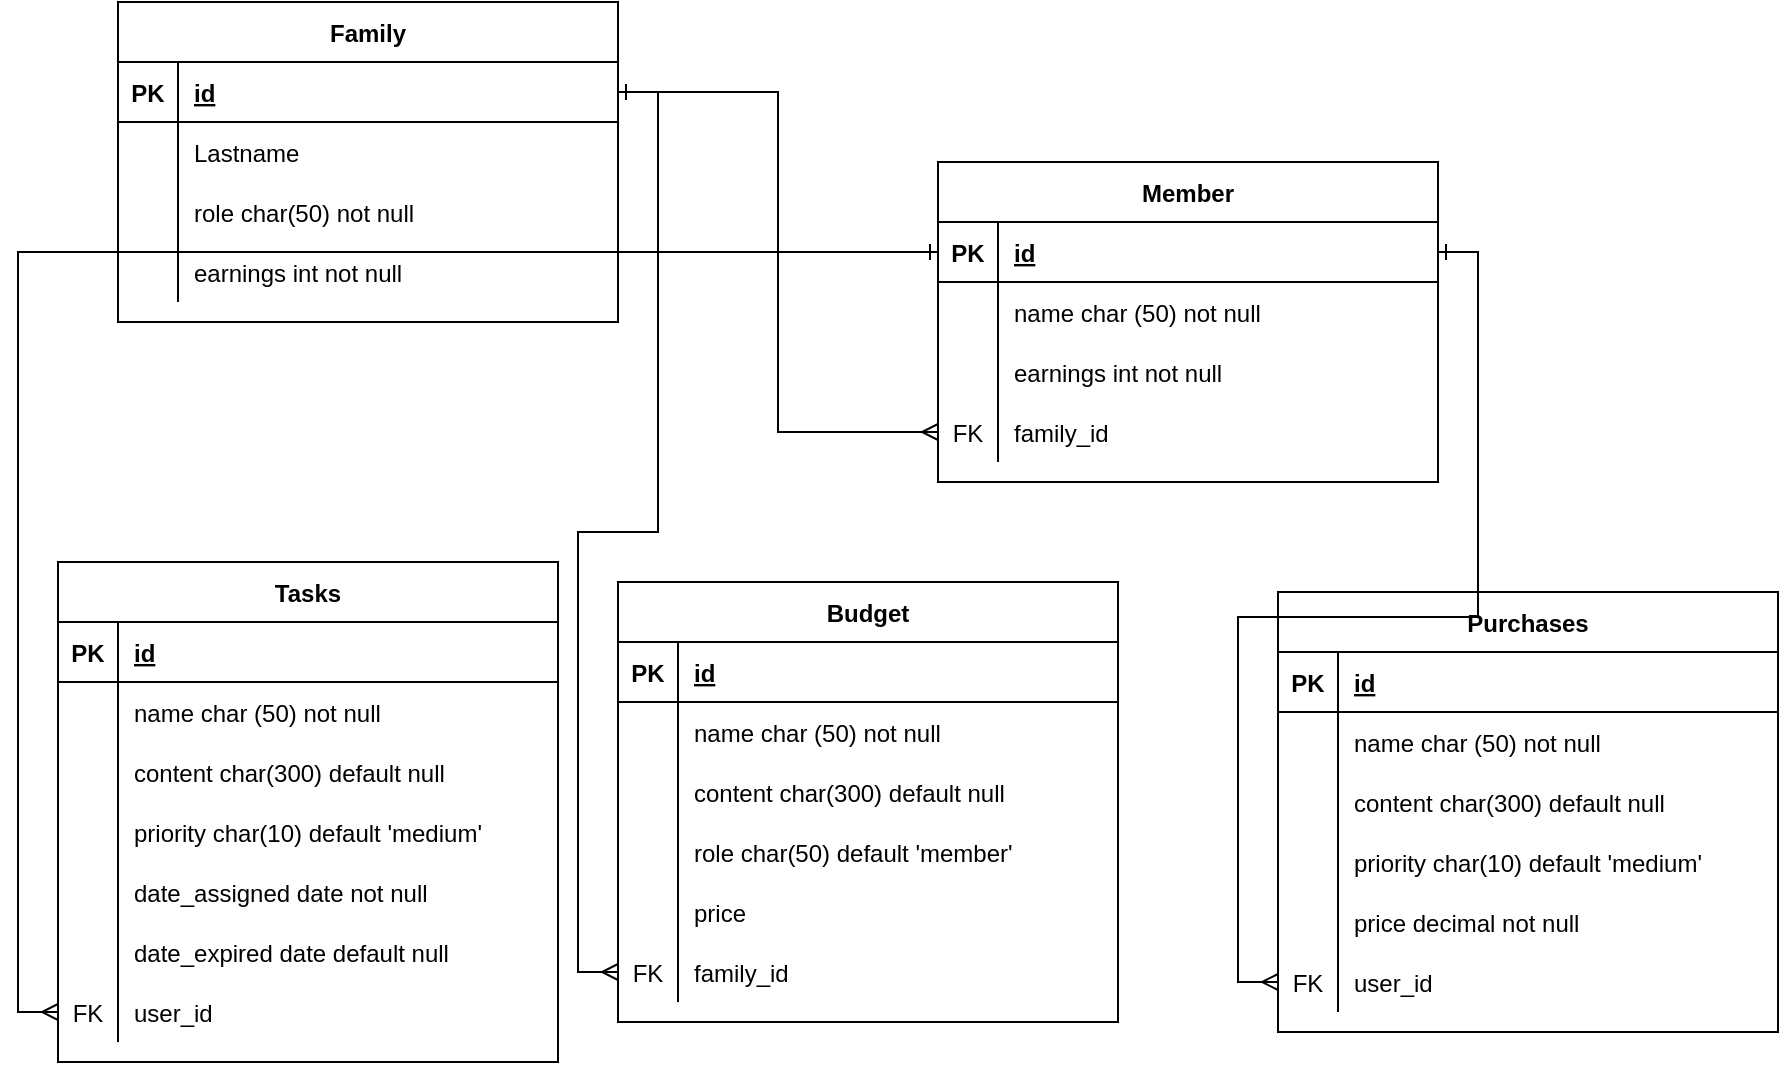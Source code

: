 <mxfile version="14.4.7" type="github">
  <diagram id="R2lEEEUBdFMjLlhIrx00" name="Page-1">
    <mxGraphModel dx="1038" dy="556" grid="1" gridSize="10" guides="1" tooltips="1" connect="1" arrows="1" fold="1" page="1" pageScale="1" pageWidth="850" pageHeight="1100" math="0" shadow="0" extFonts="Permanent Marker^https://fonts.googleapis.com/css?family=Permanent+Marker">
      <root>
        <mxCell id="0" />
        <mxCell id="1" parent="0" />
        <mxCell id="C-vyLk0tnHw3VtMMgP7b-23" value="Tasks" style="shape=table;startSize=30;container=1;collapsible=1;childLayout=tableLayout;fixedRows=1;rowLines=0;fontStyle=1;align=center;resizeLast=1;" parent="1" vertex="1">
          <mxGeometry x="30" y="370" width="250" height="250" as="geometry" />
        </mxCell>
        <mxCell id="C-vyLk0tnHw3VtMMgP7b-24" value="" style="shape=partialRectangle;collapsible=0;dropTarget=0;pointerEvents=0;fillColor=none;points=[[0,0.5],[1,0.5]];portConstraint=eastwest;top=0;left=0;right=0;bottom=1;" parent="C-vyLk0tnHw3VtMMgP7b-23" vertex="1">
          <mxGeometry y="30" width="250" height="30" as="geometry" />
        </mxCell>
        <mxCell id="C-vyLk0tnHw3VtMMgP7b-25" value="PK" style="shape=partialRectangle;overflow=hidden;connectable=0;fillColor=none;top=0;left=0;bottom=0;right=0;fontStyle=1;" parent="C-vyLk0tnHw3VtMMgP7b-24" vertex="1">
          <mxGeometry width="30" height="30" as="geometry" />
        </mxCell>
        <mxCell id="C-vyLk0tnHw3VtMMgP7b-26" value="id" style="shape=partialRectangle;overflow=hidden;connectable=0;fillColor=none;top=0;left=0;bottom=0;right=0;align=left;spacingLeft=6;fontStyle=5;" parent="C-vyLk0tnHw3VtMMgP7b-24" vertex="1">
          <mxGeometry x="30" width="220" height="30" as="geometry" />
        </mxCell>
        <mxCell id="C-vyLk0tnHw3VtMMgP7b-27" value="" style="shape=partialRectangle;collapsible=0;dropTarget=0;pointerEvents=0;fillColor=none;points=[[0,0.5],[1,0.5]];portConstraint=eastwest;top=0;left=0;right=0;bottom=0;" parent="C-vyLk0tnHw3VtMMgP7b-23" vertex="1">
          <mxGeometry y="60" width="250" height="30" as="geometry" />
        </mxCell>
        <mxCell id="C-vyLk0tnHw3VtMMgP7b-28" value="" style="shape=partialRectangle;overflow=hidden;connectable=0;fillColor=none;top=0;left=0;bottom=0;right=0;" parent="C-vyLk0tnHw3VtMMgP7b-27" vertex="1">
          <mxGeometry width="30" height="30" as="geometry" />
        </mxCell>
        <mxCell id="C-vyLk0tnHw3VtMMgP7b-29" value="name char (50) not null" style="shape=partialRectangle;overflow=hidden;connectable=0;fillColor=none;top=0;left=0;bottom=0;right=0;align=left;spacingLeft=6;" parent="C-vyLk0tnHw3VtMMgP7b-27" vertex="1">
          <mxGeometry x="30" width="220" height="30" as="geometry" />
        </mxCell>
        <mxCell id="HQtP-VgrhUYMvld-OhU8-2" value="" style="shape=partialRectangle;collapsible=0;dropTarget=0;pointerEvents=0;fillColor=none;points=[[0,0.5],[1,0.5]];portConstraint=eastwest;top=0;left=0;right=0;bottom=0;" parent="C-vyLk0tnHw3VtMMgP7b-23" vertex="1">
          <mxGeometry y="90" width="250" height="30" as="geometry" />
        </mxCell>
        <mxCell id="HQtP-VgrhUYMvld-OhU8-3" value="" style="shape=partialRectangle;overflow=hidden;connectable=0;fillColor=none;top=0;left=0;bottom=0;right=0;" parent="HQtP-VgrhUYMvld-OhU8-2" vertex="1">
          <mxGeometry width="30" height="30" as="geometry" />
        </mxCell>
        <mxCell id="HQtP-VgrhUYMvld-OhU8-4" value="content char(300) default null" style="shape=partialRectangle;overflow=hidden;connectable=0;fillColor=none;top=0;left=0;bottom=0;right=0;align=left;spacingLeft=6;" parent="HQtP-VgrhUYMvld-OhU8-2" vertex="1">
          <mxGeometry x="30" width="220" height="30" as="geometry" />
        </mxCell>
        <mxCell id="HQtP-VgrhUYMvld-OhU8-5" value="" style="shape=partialRectangle;collapsible=0;dropTarget=0;pointerEvents=0;fillColor=none;points=[[0,0.5],[1,0.5]];portConstraint=eastwest;top=0;left=0;right=0;bottom=0;" parent="C-vyLk0tnHw3VtMMgP7b-23" vertex="1">
          <mxGeometry y="120" width="250" height="30" as="geometry" />
        </mxCell>
        <mxCell id="HQtP-VgrhUYMvld-OhU8-6" value="" style="shape=partialRectangle;overflow=hidden;connectable=0;fillColor=none;top=0;left=0;bottom=0;right=0;" parent="HQtP-VgrhUYMvld-OhU8-5" vertex="1">
          <mxGeometry width="30" height="30" as="geometry" />
        </mxCell>
        <mxCell id="HQtP-VgrhUYMvld-OhU8-7" value="priority char(10) default &#39;medium&#39;" style="shape=partialRectangle;overflow=hidden;connectable=0;fillColor=none;top=0;left=0;bottom=0;right=0;align=left;spacingLeft=6;" parent="HQtP-VgrhUYMvld-OhU8-5" vertex="1">
          <mxGeometry x="30" width="220" height="30" as="geometry" />
        </mxCell>
        <mxCell id="HQtP-VgrhUYMvld-OhU8-8" value="" style="shape=partialRectangle;collapsible=0;dropTarget=0;pointerEvents=0;fillColor=none;points=[[0,0.5],[1,0.5]];portConstraint=eastwest;top=0;left=0;right=0;bottom=0;" parent="C-vyLk0tnHw3VtMMgP7b-23" vertex="1">
          <mxGeometry y="150" width="250" height="30" as="geometry" />
        </mxCell>
        <mxCell id="HQtP-VgrhUYMvld-OhU8-9" value="" style="shape=partialRectangle;overflow=hidden;connectable=0;fillColor=none;top=0;left=0;bottom=0;right=0;" parent="HQtP-VgrhUYMvld-OhU8-8" vertex="1">
          <mxGeometry width="30" height="30" as="geometry" />
        </mxCell>
        <mxCell id="HQtP-VgrhUYMvld-OhU8-10" value="date_assigned date not null" style="shape=partialRectangle;overflow=hidden;connectable=0;fillColor=none;top=0;left=0;bottom=0;right=0;align=left;spacingLeft=6;" parent="HQtP-VgrhUYMvld-OhU8-8" vertex="1">
          <mxGeometry x="30" width="220" height="30" as="geometry" />
        </mxCell>
        <mxCell id="HQtP-VgrhUYMvld-OhU8-27" value="" style="shape=partialRectangle;collapsible=0;dropTarget=0;pointerEvents=0;fillColor=none;points=[[0,0.5],[1,0.5]];portConstraint=eastwest;top=0;left=0;right=0;bottom=0;" parent="C-vyLk0tnHw3VtMMgP7b-23" vertex="1">
          <mxGeometry y="180" width="250" height="30" as="geometry" />
        </mxCell>
        <mxCell id="HQtP-VgrhUYMvld-OhU8-28" value="" style="shape=partialRectangle;overflow=hidden;connectable=0;fillColor=none;top=0;left=0;bottom=0;right=0;" parent="HQtP-VgrhUYMvld-OhU8-27" vertex="1">
          <mxGeometry width="30" height="30" as="geometry" />
        </mxCell>
        <mxCell id="HQtP-VgrhUYMvld-OhU8-29" value="date_expired date default null" style="shape=partialRectangle;overflow=hidden;connectable=0;fillColor=none;top=0;left=0;bottom=0;right=0;align=left;spacingLeft=6;" parent="HQtP-VgrhUYMvld-OhU8-27" vertex="1">
          <mxGeometry x="30" width="220" height="30" as="geometry" />
        </mxCell>
        <mxCell id="y6ndqs-PHwYjV7LoFnTt-1" value="" style="shape=partialRectangle;collapsible=0;dropTarget=0;pointerEvents=0;fillColor=none;points=[[0,0.5],[1,0.5]];portConstraint=eastwest;top=0;left=0;right=0;bottom=0;" vertex="1" parent="C-vyLk0tnHw3VtMMgP7b-23">
          <mxGeometry y="210" width="250" height="30" as="geometry" />
        </mxCell>
        <mxCell id="y6ndqs-PHwYjV7LoFnTt-2" value="FK" style="shape=partialRectangle;overflow=hidden;connectable=0;fillColor=none;top=0;left=0;bottom=0;right=0;" vertex="1" parent="y6ndqs-PHwYjV7LoFnTt-1">
          <mxGeometry width="30" height="30" as="geometry" />
        </mxCell>
        <mxCell id="y6ndqs-PHwYjV7LoFnTt-3" value="user_id " style="shape=partialRectangle;overflow=hidden;connectable=0;fillColor=none;top=0;left=0;bottom=0;right=0;align=left;spacingLeft=6;" vertex="1" parent="y6ndqs-PHwYjV7LoFnTt-1">
          <mxGeometry x="30" width="220" height="30" as="geometry" />
        </mxCell>
        <mxCell id="pjhynxvLelKL9wIOZ6CZ-1" value="Purchases" style="shape=table;startSize=30;container=1;collapsible=1;childLayout=tableLayout;fixedRows=1;rowLines=0;fontStyle=1;align=center;resizeLast=1;" parent="1" vertex="1">
          <mxGeometry x="640" y="385" width="250" height="220" as="geometry" />
        </mxCell>
        <mxCell id="pjhynxvLelKL9wIOZ6CZ-2" value="" style="shape=partialRectangle;collapsible=0;dropTarget=0;pointerEvents=0;fillColor=none;points=[[0,0.5],[1,0.5]];portConstraint=eastwest;top=0;left=0;right=0;bottom=1;" parent="pjhynxvLelKL9wIOZ6CZ-1" vertex="1">
          <mxGeometry y="30" width="250" height="30" as="geometry" />
        </mxCell>
        <mxCell id="pjhynxvLelKL9wIOZ6CZ-3" value="PK" style="shape=partialRectangle;overflow=hidden;connectable=0;fillColor=none;top=0;left=0;bottom=0;right=0;fontStyle=1;" parent="pjhynxvLelKL9wIOZ6CZ-2" vertex="1">
          <mxGeometry width="30" height="30" as="geometry" />
        </mxCell>
        <mxCell id="pjhynxvLelKL9wIOZ6CZ-4" value="id" style="shape=partialRectangle;overflow=hidden;connectable=0;fillColor=none;top=0;left=0;bottom=0;right=0;align=left;spacingLeft=6;fontStyle=5;" parent="pjhynxvLelKL9wIOZ6CZ-2" vertex="1">
          <mxGeometry x="30" width="220" height="30" as="geometry" />
        </mxCell>
        <mxCell id="pjhynxvLelKL9wIOZ6CZ-5" value="" style="shape=partialRectangle;collapsible=0;dropTarget=0;pointerEvents=0;fillColor=none;points=[[0,0.5],[1,0.5]];portConstraint=eastwest;top=0;left=0;right=0;bottom=0;" parent="pjhynxvLelKL9wIOZ6CZ-1" vertex="1">
          <mxGeometry y="60" width="250" height="30" as="geometry" />
        </mxCell>
        <mxCell id="pjhynxvLelKL9wIOZ6CZ-6" value="" style="shape=partialRectangle;overflow=hidden;connectable=0;fillColor=none;top=0;left=0;bottom=0;right=0;" parent="pjhynxvLelKL9wIOZ6CZ-5" vertex="1">
          <mxGeometry width="30" height="30" as="geometry" />
        </mxCell>
        <mxCell id="pjhynxvLelKL9wIOZ6CZ-7" value="name char (50) not null" style="shape=partialRectangle;overflow=hidden;connectable=0;fillColor=none;top=0;left=0;bottom=0;right=0;align=left;spacingLeft=6;" parent="pjhynxvLelKL9wIOZ6CZ-5" vertex="1">
          <mxGeometry x="30" width="220" height="30" as="geometry" />
        </mxCell>
        <mxCell id="pjhynxvLelKL9wIOZ6CZ-8" value="" style="shape=partialRectangle;collapsible=0;dropTarget=0;pointerEvents=0;fillColor=none;points=[[0,0.5],[1,0.5]];portConstraint=eastwest;top=0;left=0;right=0;bottom=0;" parent="pjhynxvLelKL9wIOZ6CZ-1" vertex="1">
          <mxGeometry y="90" width="250" height="30" as="geometry" />
        </mxCell>
        <mxCell id="pjhynxvLelKL9wIOZ6CZ-9" value="" style="shape=partialRectangle;overflow=hidden;connectable=0;fillColor=none;top=0;left=0;bottom=0;right=0;" parent="pjhynxvLelKL9wIOZ6CZ-8" vertex="1">
          <mxGeometry width="30" height="30" as="geometry" />
        </mxCell>
        <mxCell id="pjhynxvLelKL9wIOZ6CZ-10" value="content char(300) default null" style="shape=partialRectangle;overflow=hidden;connectable=0;fillColor=none;top=0;left=0;bottom=0;right=0;align=left;spacingLeft=6;" parent="pjhynxvLelKL9wIOZ6CZ-8" vertex="1">
          <mxGeometry x="30" width="220" height="30" as="geometry" />
        </mxCell>
        <mxCell id="pjhynxvLelKL9wIOZ6CZ-11" value="" style="shape=partialRectangle;collapsible=0;dropTarget=0;pointerEvents=0;fillColor=none;points=[[0,0.5],[1,0.5]];portConstraint=eastwest;top=0;left=0;right=0;bottom=0;" parent="pjhynxvLelKL9wIOZ6CZ-1" vertex="1">
          <mxGeometry y="120" width="250" height="30" as="geometry" />
        </mxCell>
        <mxCell id="pjhynxvLelKL9wIOZ6CZ-12" value="" style="shape=partialRectangle;overflow=hidden;connectable=0;fillColor=none;top=0;left=0;bottom=0;right=0;" parent="pjhynxvLelKL9wIOZ6CZ-11" vertex="1">
          <mxGeometry width="30" height="30" as="geometry" />
        </mxCell>
        <mxCell id="pjhynxvLelKL9wIOZ6CZ-13" value="priority char(10) default &#39;medium&#39;" style="shape=partialRectangle;overflow=hidden;connectable=0;fillColor=none;top=0;left=0;bottom=0;right=0;align=left;spacingLeft=6;" parent="pjhynxvLelKL9wIOZ6CZ-11" vertex="1">
          <mxGeometry x="30" width="220" height="30" as="geometry" />
        </mxCell>
        <mxCell id="pjhynxvLelKL9wIOZ6CZ-20" value="" style="shape=partialRectangle;collapsible=0;dropTarget=0;pointerEvents=0;fillColor=none;points=[[0,0.5],[1,0.5]];portConstraint=eastwest;top=0;left=0;right=0;bottom=0;" parent="pjhynxvLelKL9wIOZ6CZ-1" vertex="1">
          <mxGeometry y="150" width="250" height="30" as="geometry" />
        </mxCell>
        <mxCell id="pjhynxvLelKL9wIOZ6CZ-21" value="" style="shape=partialRectangle;overflow=hidden;connectable=0;fillColor=none;top=0;left=0;bottom=0;right=0;" parent="pjhynxvLelKL9wIOZ6CZ-20" vertex="1">
          <mxGeometry width="30" height="30" as="geometry" />
        </mxCell>
        <mxCell id="pjhynxvLelKL9wIOZ6CZ-22" value="price decimal not null" style="shape=partialRectangle;overflow=hidden;connectable=0;fillColor=none;top=0;left=0;bottom=0;right=0;align=left;spacingLeft=6;" parent="pjhynxvLelKL9wIOZ6CZ-20" vertex="1">
          <mxGeometry x="30" width="220" height="30" as="geometry" />
        </mxCell>
        <mxCell id="y6ndqs-PHwYjV7LoFnTt-7" value="" style="shape=partialRectangle;collapsible=0;dropTarget=0;pointerEvents=0;fillColor=none;points=[[0,0.5],[1,0.5]];portConstraint=eastwest;top=0;left=0;right=0;bottom=0;" vertex="1" parent="pjhynxvLelKL9wIOZ6CZ-1">
          <mxGeometry y="180" width="250" height="30" as="geometry" />
        </mxCell>
        <mxCell id="y6ndqs-PHwYjV7LoFnTt-8" value="FK" style="shape=partialRectangle;overflow=hidden;connectable=0;fillColor=none;top=0;left=0;bottom=0;right=0;" vertex="1" parent="y6ndqs-PHwYjV7LoFnTt-7">
          <mxGeometry width="30" height="30" as="geometry" />
        </mxCell>
        <mxCell id="y6ndqs-PHwYjV7LoFnTt-9" value="user_id" style="shape=partialRectangle;overflow=hidden;connectable=0;fillColor=none;top=0;left=0;bottom=0;right=0;align=left;spacingLeft=6;" vertex="1" parent="y6ndqs-PHwYjV7LoFnTt-7">
          <mxGeometry x="30" width="220" height="30" as="geometry" />
        </mxCell>
        <mxCell id="pjhynxvLelKL9wIOZ6CZ-23" value="Budget" style="shape=table;startSize=30;container=1;collapsible=1;childLayout=tableLayout;fixedRows=1;rowLines=0;fontStyle=1;align=center;resizeLast=1;" parent="1" vertex="1">
          <mxGeometry x="310" y="380" width="250" height="220" as="geometry" />
        </mxCell>
        <mxCell id="pjhynxvLelKL9wIOZ6CZ-24" value="" style="shape=partialRectangle;collapsible=0;dropTarget=0;pointerEvents=0;fillColor=none;points=[[0,0.5],[1,0.5]];portConstraint=eastwest;top=0;left=0;right=0;bottom=1;" parent="pjhynxvLelKL9wIOZ6CZ-23" vertex="1">
          <mxGeometry y="30" width="250" height="30" as="geometry" />
        </mxCell>
        <mxCell id="pjhynxvLelKL9wIOZ6CZ-25" value="PK" style="shape=partialRectangle;overflow=hidden;connectable=0;fillColor=none;top=0;left=0;bottom=0;right=0;fontStyle=1;" parent="pjhynxvLelKL9wIOZ6CZ-24" vertex="1">
          <mxGeometry width="30" height="30" as="geometry" />
        </mxCell>
        <mxCell id="pjhynxvLelKL9wIOZ6CZ-26" value="id" style="shape=partialRectangle;overflow=hidden;connectable=0;fillColor=none;top=0;left=0;bottom=0;right=0;align=left;spacingLeft=6;fontStyle=5;" parent="pjhynxvLelKL9wIOZ6CZ-24" vertex="1">
          <mxGeometry x="30" width="220" height="30" as="geometry" />
        </mxCell>
        <mxCell id="pjhynxvLelKL9wIOZ6CZ-27" value="" style="shape=partialRectangle;collapsible=0;dropTarget=0;pointerEvents=0;fillColor=none;points=[[0,0.5],[1,0.5]];portConstraint=eastwest;top=0;left=0;right=0;bottom=0;" parent="pjhynxvLelKL9wIOZ6CZ-23" vertex="1">
          <mxGeometry y="60" width="250" height="30" as="geometry" />
        </mxCell>
        <mxCell id="pjhynxvLelKL9wIOZ6CZ-28" value="" style="shape=partialRectangle;overflow=hidden;connectable=0;fillColor=none;top=0;left=0;bottom=0;right=0;" parent="pjhynxvLelKL9wIOZ6CZ-27" vertex="1">
          <mxGeometry width="30" height="30" as="geometry" />
        </mxCell>
        <mxCell id="pjhynxvLelKL9wIOZ6CZ-29" value="name char (50) not null" style="shape=partialRectangle;overflow=hidden;connectable=0;fillColor=none;top=0;left=0;bottom=0;right=0;align=left;spacingLeft=6;" parent="pjhynxvLelKL9wIOZ6CZ-27" vertex="1">
          <mxGeometry x="30" width="220" height="30" as="geometry" />
        </mxCell>
        <mxCell id="pjhynxvLelKL9wIOZ6CZ-30" value="" style="shape=partialRectangle;collapsible=0;dropTarget=0;pointerEvents=0;fillColor=none;points=[[0,0.5],[1,0.5]];portConstraint=eastwest;top=0;left=0;right=0;bottom=0;" parent="pjhynxvLelKL9wIOZ6CZ-23" vertex="1">
          <mxGeometry y="90" width="250" height="30" as="geometry" />
        </mxCell>
        <mxCell id="pjhynxvLelKL9wIOZ6CZ-31" value="" style="shape=partialRectangle;overflow=hidden;connectable=0;fillColor=none;top=0;left=0;bottom=0;right=0;" parent="pjhynxvLelKL9wIOZ6CZ-30" vertex="1">
          <mxGeometry width="30" height="30" as="geometry" />
        </mxCell>
        <mxCell id="pjhynxvLelKL9wIOZ6CZ-32" value="content char(300) default null" style="shape=partialRectangle;overflow=hidden;connectable=0;fillColor=none;top=0;left=0;bottom=0;right=0;align=left;spacingLeft=6;" parent="pjhynxvLelKL9wIOZ6CZ-30" vertex="1">
          <mxGeometry x="30" width="220" height="30" as="geometry" />
        </mxCell>
        <mxCell id="pjhynxvLelKL9wIOZ6CZ-33" value="" style="shape=partialRectangle;collapsible=0;dropTarget=0;pointerEvents=0;fillColor=none;points=[[0,0.5],[1,0.5]];portConstraint=eastwest;top=0;left=0;right=0;bottom=0;" parent="pjhynxvLelKL9wIOZ6CZ-23" vertex="1">
          <mxGeometry y="120" width="250" height="30" as="geometry" />
        </mxCell>
        <mxCell id="pjhynxvLelKL9wIOZ6CZ-34" value="" style="shape=partialRectangle;overflow=hidden;connectable=0;fillColor=none;top=0;left=0;bottom=0;right=0;" parent="pjhynxvLelKL9wIOZ6CZ-33" vertex="1">
          <mxGeometry width="30" height="30" as="geometry" />
        </mxCell>
        <mxCell id="pjhynxvLelKL9wIOZ6CZ-35" value="role char(50) default &#39;member&#39;" style="shape=partialRectangle;overflow=hidden;connectable=0;fillColor=none;top=0;left=0;bottom=0;right=0;align=left;spacingLeft=6;" parent="pjhynxvLelKL9wIOZ6CZ-33" vertex="1">
          <mxGeometry x="30" width="220" height="30" as="geometry" />
        </mxCell>
        <mxCell id="pjhynxvLelKL9wIOZ6CZ-36" value="" style="shape=partialRectangle;collapsible=0;dropTarget=0;pointerEvents=0;fillColor=none;points=[[0,0.5],[1,0.5]];portConstraint=eastwest;top=0;left=0;right=0;bottom=0;" parent="pjhynxvLelKL9wIOZ6CZ-23" vertex="1">
          <mxGeometry y="150" width="250" height="30" as="geometry" />
        </mxCell>
        <mxCell id="pjhynxvLelKL9wIOZ6CZ-37" value="" style="shape=partialRectangle;overflow=hidden;connectable=0;fillColor=none;top=0;left=0;bottom=0;right=0;" parent="pjhynxvLelKL9wIOZ6CZ-36" vertex="1">
          <mxGeometry width="30" height="30" as="geometry" />
        </mxCell>
        <mxCell id="pjhynxvLelKL9wIOZ6CZ-38" value="price " style="shape=partialRectangle;overflow=hidden;connectable=0;fillColor=none;top=0;left=0;bottom=0;right=0;align=left;spacingLeft=6;" parent="pjhynxvLelKL9wIOZ6CZ-36" vertex="1">
          <mxGeometry x="30" width="220" height="30" as="geometry" />
        </mxCell>
        <mxCell id="y6ndqs-PHwYjV7LoFnTt-4" value="" style="shape=partialRectangle;collapsible=0;dropTarget=0;pointerEvents=0;fillColor=none;points=[[0,0.5],[1,0.5]];portConstraint=eastwest;top=0;left=0;right=0;bottom=0;" vertex="1" parent="pjhynxvLelKL9wIOZ6CZ-23">
          <mxGeometry y="180" width="250" height="30" as="geometry" />
        </mxCell>
        <mxCell id="y6ndqs-PHwYjV7LoFnTt-5" value="FK" style="shape=partialRectangle;overflow=hidden;connectable=0;fillColor=none;top=0;left=0;bottom=0;right=0;" vertex="1" parent="y6ndqs-PHwYjV7LoFnTt-4">
          <mxGeometry width="30" height="30" as="geometry" />
        </mxCell>
        <mxCell id="y6ndqs-PHwYjV7LoFnTt-6" value="family_id" style="shape=partialRectangle;overflow=hidden;connectable=0;fillColor=none;top=0;left=0;bottom=0;right=0;align=left;spacingLeft=6;" vertex="1" parent="y6ndqs-PHwYjV7LoFnTt-4">
          <mxGeometry x="30" width="220" height="30" as="geometry" />
        </mxCell>
        <mxCell id="XOtWhddprqe693u_wXZd-1" value="Member" style="shape=table;startSize=30;container=1;collapsible=1;childLayout=tableLayout;fixedRows=1;rowLines=0;fontStyle=1;align=center;resizeLast=1;" parent="1" vertex="1">
          <mxGeometry x="470" y="170" width="250" height="160" as="geometry" />
        </mxCell>
        <mxCell id="XOtWhddprqe693u_wXZd-2" value="" style="shape=partialRectangle;collapsible=0;dropTarget=0;pointerEvents=0;fillColor=none;points=[[0,0.5],[1,0.5]];portConstraint=eastwest;top=0;left=0;right=0;bottom=1;" parent="XOtWhddprqe693u_wXZd-1" vertex="1">
          <mxGeometry y="30" width="250" height="30" as="geometry" />
        </mxCell>
        <mxCell id="XOtWhddprqe693u_wXZd-3" value="PK" style="shape=partialRectangle;overflow=hidden;connectable=0;fillColor=none;top=0;left=0;bottom=0;right=0;fontStyle=1;" parent="XOtWhddprqe693u_wXZd-2" vertex="1">
          <mxGeometry width="30" height="30" as="geometry" />
        </mxCell>
        <mxCell id="XOtWhddprqe693u_wXZd-4" value="id" style="shape=partialRectangle;overflow=hidden;connectable=0;fillColor=none;top=0;left=0;bottom=0;right=0;align=left;spacingLeft=6;fontStyle=5;" parent="XOtWhddprqe693u_wXZd-2" vertex="1">
          <mxGeometry x="30" width="220" height="30" as="geometry" />
        </mxCell>
        <mxCell id="XOtWhddprqe693u_wXZd-5" value="" style="shape=partialRectangle;collapsible=0;dropTarget=0;pointerEvents=0;fillColor=none;points=[[0,0.5],[1,0.5]];portConstraint=eastwest;top=0;left=0;right=0;bottom=0;" parent="XOtWhddprqe693u_wXZd-1" vertex="1">
          <mxGeometry y="60" width="250" height="30" as="geometry" />
        </mxCell>
        <mxCell id="XOtWhddprqe693u_wXZd-6" value="" style="shape=partialRectangle;overflow=hidden;connectable=0;fillColor=none;top=0;left=0;bottom=0;right=0;" parent="XOtWhddprqe693u_wXZd-5" vertex="1">
          <mxGeometry width="30" height="30" as="geometry" />
        </mxCell>
        <mxCell id="XOtWhddprqe693u_wXZd-7" value="name char (50) not null" style="shape=partialRectangle;overflow=hidden;connectable=0;fillColor=none;top=0;left=0;bottom=0;right=0;align=left;spacingLeft=6;" parent="XOtWhddprqe693u_wXZd-5" vertex="1">
          <mxGeometry x="30" width="220" height="30" as="geometry" />
        </mxCell>
        <mxCell id="XOtWhddprqe693u_wXZd-11" value="" style="shape=partialRectangle;collapsible=0;dropTarget=0;pointerEvents=0;fillColor=none;points=[[0,0.5],[1,0.5]];portConstraint=eastwest;top=0;left=0;right=0;bottom=0;" parent="XOtWhddprqe693u_wXZd-1" vertex="1">
          <mxGeometry y="90" width="250" height="30" as="geometry" />
        </mxCell>
        <mxCell id="XOtWhddprqe693u_wXZd-12" value="" style="shape=partialRectangle;overflow=hidden;connectable=0;fillColor=none;top=0;left=0;bottom=0;right=0;" parent="XOtWhddprqe693u_wXZd-11" vertex="1">
          <mxGeometry width="30" height="30" as="geometry" />
        </mxCell>
        <mxCell id="XOtWhddprqe693u_wXZd-13" value="earnings int not null" style="shape=partialRectangle;overflow=hidden;connectable=0;fillColor=none;top=0;left=0;bottom=0;right=0;align=left;spacingLeft=6;" parent="XOtWhddprqe693u_wXZd-11" vertex="1">
          <mxGeometry x="30" width="220" height="30" as="geometry" />
        </mxCell>
        <mxCell id="y6ndqs-PHwYjV7LoFnTt-13" value="" style="shape=partialRectangle;collapsible=0;dropTarget=0;pointerEvents=0;fillColor=none;points=[[0,0.5],[1,0.5]];portConstraint=eastwest;top=0;left=0;right=0;bottom=0;" vertex="1" parent="XOtWhddprqe693u_wXZd-1">
          <mxGeometry y="120" width="250" height="30" as="geometry" />
        </mxCell>
        <mxCell id="y6ndqs-PHwYjV7LoFnTt-14" value="FK" style="shape=partialRectangle;overflow=hidden;connectable=0;fillColor=none;top=0;left=0;bottom=0;right=0;" vertex="1" parent="y6ndqs-PHwYjV7LoFnTt-13">
          <mxGeometry width="30" height="30" as="geometry" />
        </mxCell>
        <mxCell id="y6ndqs-PHwYjV7LoFnTt-15" value="family_id" style="shape=partialRectangle;overflow=hidden;connectable=0;fillColor=none;top=0;left=0;bottom=0;right=0;align=left;spacingLeft=6;" vertex="1" parent="y6ndqs-PHwYjV7LoFnTt-13">
          <mxGeometry x="30" width="220" height="30" as="geometry" />
        </mxCell>
        <mxCell id="XOtWhddprqe693u_wXZd-20" value="Family" style="shape=table;startSize=30;container=1;collapsible=1;childLayout=tableLayout;fixedRows=1;rowLines=0;fontStyle=1;align=center;resizeLast=1;" parent="1" vertex="1">
          <mxGeometry x="60" y="90" width="250" height="160" as="geometry" />
        </mxCell>
        <mxCell id="XOtWhddprqe693u_wXZd-21" value="" style="shape=partialRectangle;collapsible=0;dropTarget=0;pointerEvents=0;fillColor=none;points=[[0,0.5],[1,0.5]];portConstraint=eastwest;top=0;left=0;right=0;bottom=1;" parent="XOtWhddprqe693u_wXZd-20" vertex="1">
          <mxGeometry y="30" width="250" height="30" as="geometry" />
        </mxCell>
        <mxCell id="XOtWhddprqe693u_wXZd-22" value="PK" style="shape=partialRectangle;overflow=hidden;connectable=0;fillColor=none;top=0;left=0;bottom=0;right=0;fontStyle=1;" parent="XOtWhddprqe693u_wXZd-21" vertex="1">
          <mxGeometry width="30" height="30" as="geometry" />
        </mxCell>
        <mxCell id="XOtWhddprqe693u_wXZd-23" value="id" style="shape=partialRectangle;overflow=hidden;connectable=0;fillColor=none;top=0;left=0;bottom=0;right=0;align=left;spacingLeft=6;fontStyle=5;" parent="XOtWhddprqe693u_wXZd-21" vertex="1">
          <mxGeometry x="30" width="220" height="30" as="geometry" />
        </mxCell>
        <mxCell id="XOtWhddprqe693u_wXZd-24" value="" style="shape=partialRectangle;collapsible=0;dropTarget=0;pointerEvents=0;fillColor=none;points=[[0,0.5],[1,0.5]];portConstraint=eastwest;top=0;left=0;right=0;bottom=0;" parent="XOtWhddprqe693u_wXZd-20" vertex="1">
          <mxGeometry y="60" width="250" height="30" as="geometry" />
        </mxCell>
        <mxCell id="XOtWhddprqe693u_wXZd-25" value="" style="shape=partialRectangle;overflow=hidden;connectable=0;fillColor=none;top=0;left=0;bottom=0;right=0;" parent="XOtWhddprqe693u_wXZd-24" vertex="1">
          <mxGeometry width="30" height="30" as="geometry" />
        </mxCell>
        <mxCell id="XOtWhddprqe693u_wXZd-26" value="Lastname" style="shape=partialRectangle;overflow=hidden;connectable=0;fillColor=none;top=0;left=0;bottom=0;right=0;align=left;spacingLeft=6;" parent="XOtWhddprqe693u_wXZd-24" vertex="1">
          <mxGeometry x="30" width="220" height="30" as="geometry" />
        </mxCell>
        <mxCell id="XOtWhddprqe693u_wXZd-27" value="" style="shape=partialRectangle;collapsible=0;dropTarget=0;pointerEvents=0;fillColor=none;points=[[0,0.5],[1,0.5]];portConstraint=eastwest;top=0;left=0;right=0;bottom=0;" parent="XOtWhddprqe693u_wXZd-20" vertex="1">
          <mxGeometry y="90" width="250" height="30" as="geometry" />
        </mxCell>
        <mxCell id="XOtWhddprqe693u_wXZd-28" value="" style="shape=partialRectangle;overflow=hidden;connectable=0;fillColor=none;top=0;left=0;bottom=0;right=0;" parent="XOtWhddprqe693u_wXZd-27" vertex="1">
          <mxGeometry width="30" height="30" as="geometry" />
        </mxCell>
        <mxCell id="XOtWhddprqe693u_wXZd-29" value="role char(50) not null" style="shape=partialRectangle;overflow=hidden;connectable=0;fillColor=none;top=0;left=0;bottom=0;right=0;align=left;spacingLeft=6;" parent="XOtWhddprqe693u_wXZd-27" vertex="1">
          <mxGeometry x="30" width="220" height="30" as="geometry" />
        </mxCell>
        <mxCell id="XOtWhddprqe693u_wXZd-30" value="" style="shape=partialRectangle;collapsible=0;dropTarget=0;pointerEvents=0;fillColor=none;points=[[0,0.5],[1,0.5]];portConstraint=eastwest;top=0;left=0;right=0;bottom=0;" parent="XOtWhddprqe693u_wXZd-20" vertex="1">
          <mxGeometry y="120" width="250" height="30" as="geometry" />
        </mxCell>
        <mxCell id="XOtWhddprqe693u_wXZd-31" value="" style="shape=partialRectangle;overflow=hidden;connectable=0;fillColor=none;top=0;left=0;bottom=0;right=0;" parent="XOtWhddprqe693u_wXZd-30" vertex="1">
          <mxGeometry width="30" height="30" as="geometry" />
        </mxCell>
        <mxCell id="XOtWhddprqe693u_wXZd-32" value="earnings int not null" style="shape=partialRectangle;overflow=hidden;connectable=0;fillColor=none;top=0;left=0;bottom=0;right=0;align=left;spacingLeft=6;" parent="XOtWhddprqe693u_wXZd-30" vertex="1">
          <mxGeometry x="30" width="220" height="30" as="geometry" />
        </mxCell>
        <mxCell id="y6ndqs-PHwYjV7LoFnTt-10" style="edgeStyle=orthogonalEdgeStyle;rounded=0;orthogonalLoop=1;jettySize=auto;html=1;entryX=0;entryY=0.5;entryDx=0;entryDy=0;endArrow=ERmany;endFill=0;startArrow=ERone;startFill=0;" edge="1" parent="1" source="XOtWhddprqe693u_wXZd-2" target="y6ndqs-PHwYjV7LoFnTt-7">
          <mxGeometry relative="1" as="geometry" />
        </mxCell>
        <mxCell id="y6ndqs-PHwYjV7LoFnTt-11" style="edgeStyle=orthogonalEdgeStyle;rounded=0;orthogonalLoop=1;jettySize=auto;html=1;entryX=0;entryY=0.5;entryDx=0;entryDy=0;startArrow=ERone;startFill=0;endArrow=ERmany;endFill=0;" edge="1" parent="1" source="XOtWhddprqe693u_wXZd-21" target="y6ndqs-PHwYjV7LoFnTt-4">
          <mxGeometry relative="1" as="geometry" />
        </mxCell>
        <mxCell id="y6ndqs-PHwYjV7LoFnTt-12" style="edgeStyle=orthogonalEdgeStyle;rounded=0;orthogonalLoop=1;jettySize=auto;html=1;entryX=0;entryY=0.5;entryDx=0;entryDy=0;startArrow=ERone;startFill=0;endArrow=ERmany;endFill=0;" edge="1" parent="1" source="XOtWhddprqe693u_wXZd-2" target="y6ndqs-PHwYjV7LoFnTt-1">
          <mxGeometry relative="1" as="geometry" />
        </mxCell>
        <mxCell id="y6ndqs-PHwYjV7LoFnTt-16" style="edgeStyle=orthogonalEdgeStyle;rounded=0;orthogonalLoop=1;jettySize=auto;html=1;entryX=0;entryY=0.5;entryDx=0;entryDy=0;startArrow=ERone;startFill=0;endArrow=ERmany;endFill=0;" edge="1" parent="1" source="XOtWhddprqe693u_wXZd-21" target="y6ndqs-PHwYjV7LoFnTt-13">
          <mxGeometry relative="1" as="geometry" />
        </mxCell>
      </root>
    </mxGraphModel>
  </diagram>
</mxfile>
